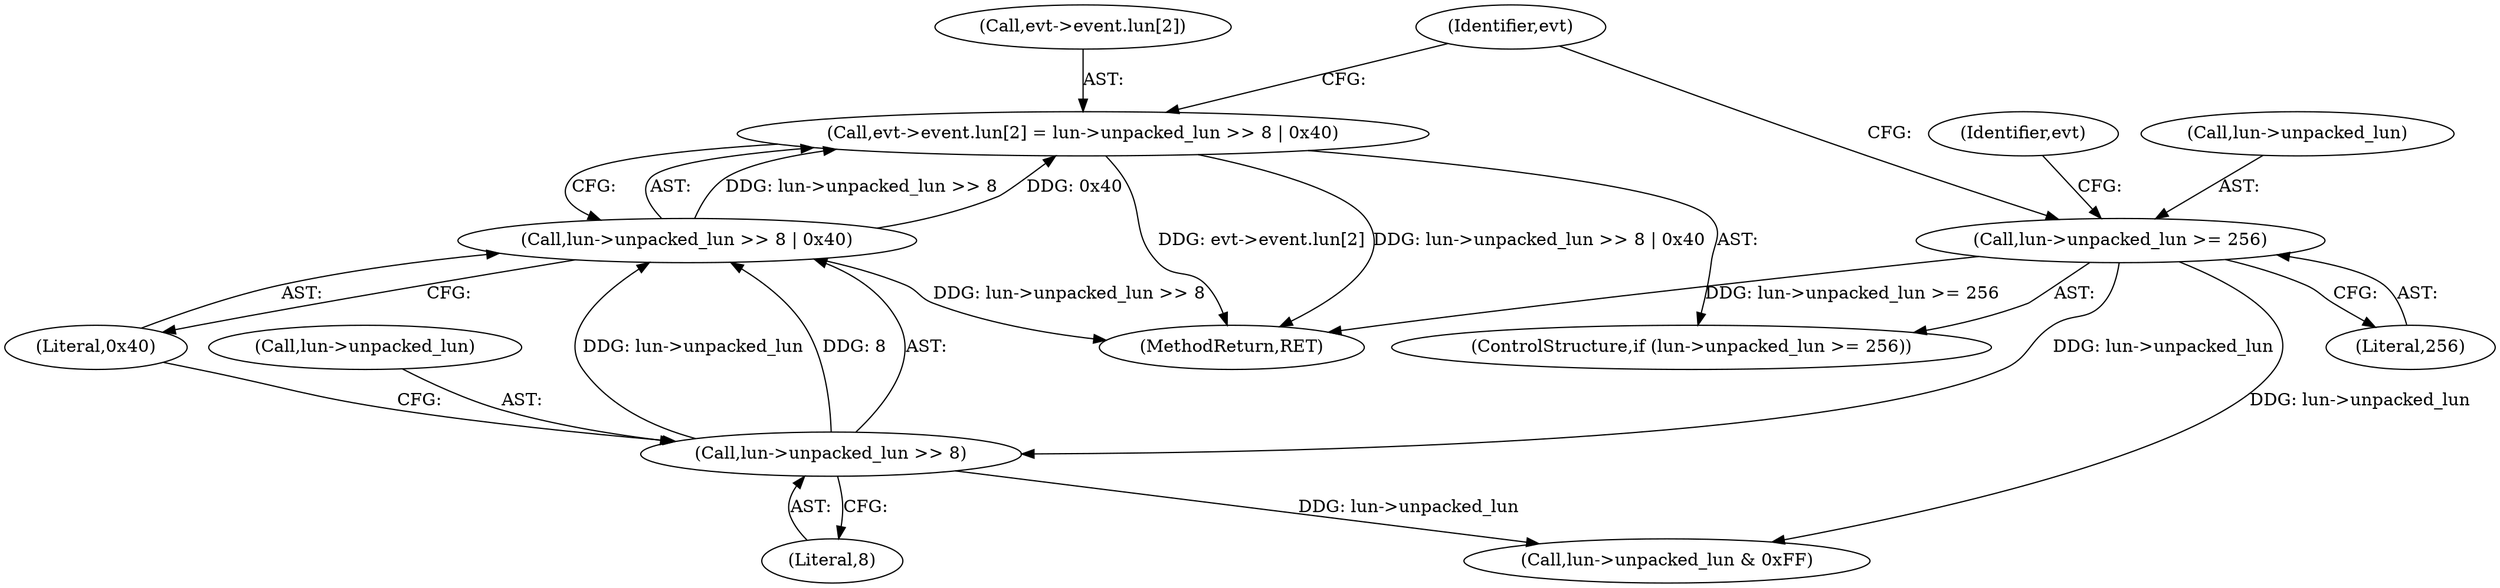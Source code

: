 digraph "0_linux_59c816c1f24df0204e01851431d3bab3eb76719c_0@array" {
"1000153" [label="(Call,evt->event.lun[2] = lun->unpacked_lun >> 8 | 0x40)"];
"1000161" [label="(Call,lun->unpacked_lun >> 8 | 0x40)"];
"1000162" [label="(Call,lun->unpacked_lun >> 8)"];
"1000148" [label="(Call,lun->unpacked_lun >= 256)"];
"1000157" [label="(Identifier,evt)"];
"1000154" [label="(Call,evt->event.lun[2])"];
"1000149" [label="(Call,lun->unpacked_lun)"];
"1000166" [label="(Literal,8)"];
"1000153" [label="(Call,evt->event.lun[2] = lun->unpacked_lun >> 8 | 0x40)"];
"1000167" [label="(Literal,0x40)"];
"1000163" [label="(Call,lun->unpacked_lun)"];
"1000199" [label="(MethodReturn,RET)"];
"1000152" [label="(Literal,256)"];
"1000172" [label="(Identifier,evt)"];
"1000161" [label="(Call,lun->unpacked_lun >> 8 | 0x40)"];
"1000162" [label="(Call,lun->unpacked_lun >> 8)"];
"1000176" [label="(Call,lun->unpacked_lun & 0xFF)"];
"1000147" [label="(ControlStructure,if (lun->unpacked_lun >= 256))"];
"1000148" [label="(Call,lun->unpacked_lun >= 256)"];
"1000153" -> "1000147"  [label="AST: "];
"1000153" -> "1000161"  [label="CFG: "];
"1000154" -> "1000153"  [label="AST: "];
"1000161" -> "1000153"  [label="AST: "];
"1000172" -> "1000153"  [label="CFG: "];
"1000153" -> "1000199"  [label="DDG: evt->event.lun[2]"];
"1000153" -> "1000199"  [label="DDG: lun->unpacked_lun >> 8 | 0x40"];
"1000161" -> "1000153"  [label="DDG: lun->unpacked_lun >> 8"];
"1000161" -> "1000153"  [label="DDG: 0x40"];
"1000161" -> "1000167"  [label="CFG: "];
"1000162" -> "1000161"  [label="AST: "];
"1000167" -> "1000161"  [label="AST: "];
"1000161" -> "1000199"  [label="DDG: lun->unpacked_lun >> 8"];
"1000162" -> "1000161"  [label="DDG: lun->unpacked_lun"];
"1000162" -> "1000161"  [label="DDG: 8"];
"1000162" -> "1000166"  [label="CFG: "];
"1000163" -> "1000162"  [label="AST: "];
"1000166" -> "1000162"  [label="AST: "];
"1000167" -> "1000162"  [label="CFG: "];
"1000148" -> "1000162"  [label="DDG: lun->unpacked_lun"];
"1000162" -> "1000176"  [label="DDG: lun->unpacked_lun"];
"1000148" -> "1000147"  [label="AST: "];
"1000148" -> "1000152"  [label="CFG: "];
"1000149" -> "1000148"  [label="AST: "];
"1000152" -> "1000148"  [label="AST: "];
"1000157" -> "1000148"  [label="CFG: "];
"1000172" -> "1000148"  [label="CFG: "];
"1000148" -> "1000199"  [label="DDG: lun->unpacked_lun >= 256"];
"1000148" -> "1000176"  [label="DDG: lun->unpacked_lun"];
}
